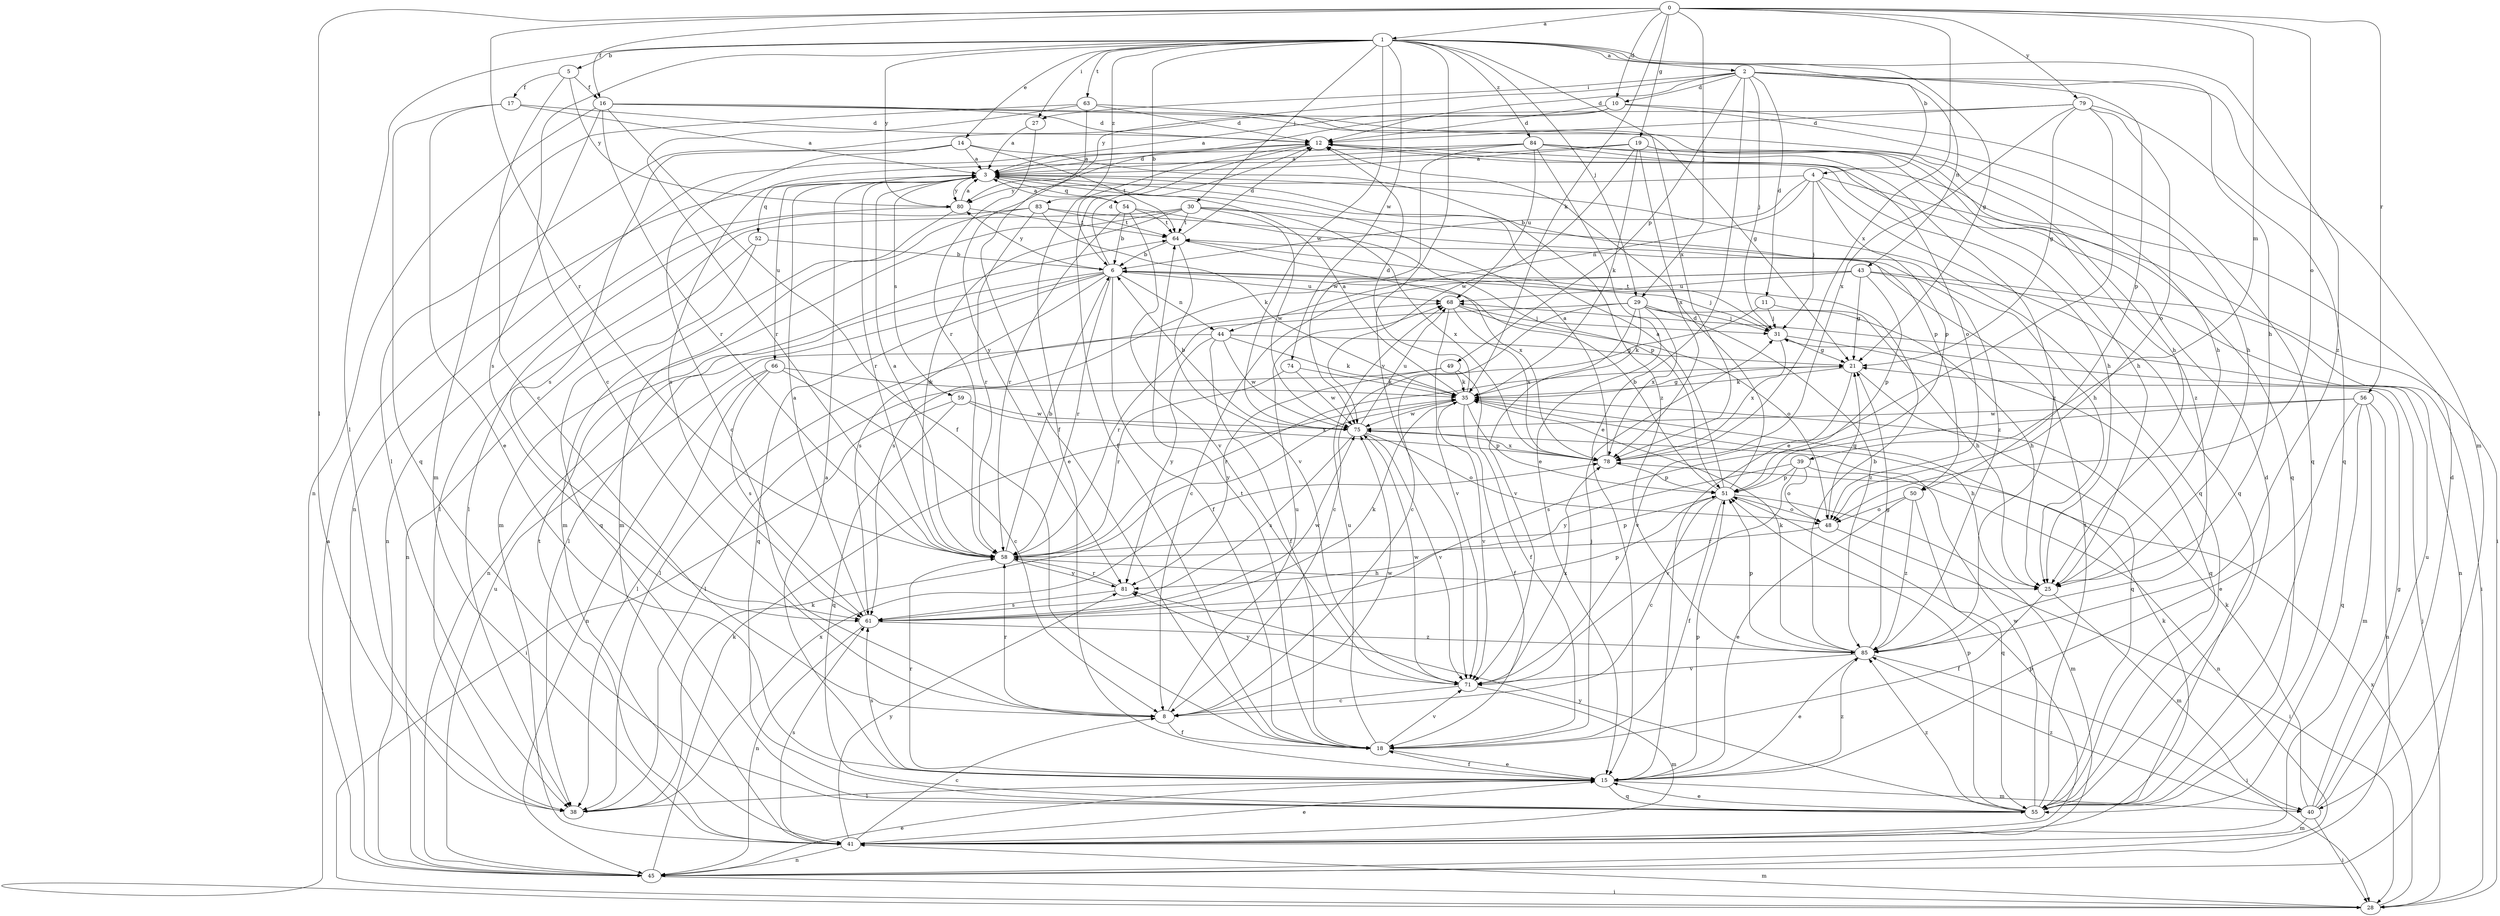 strict digraph  {
0;
1;
2;
3;
4;
5;
6;
8;
10;
11;
12;
14;
15;
16;
17;
18;
19;
21;
25;
27;
28;
29;
30;
31;
35;
38;
39;
40;
41;
43;
44;
45;
48;
49;
50;
51;
52;
54;
55;
56;
58;
59;
61;
63;
64;
66;
68;
71;
74;
75;
78;
79;
80;
81;
83;
84;
85;
0 -> 1  [label=a];
0 -> 10  [label=d];
0 -> 16  [label=f];
0 -> 19  [label=g];
0 -> 29  [label=j];
0 -> 35  [label=k];
0 -> 38  [label=l];
0 -> 39  [label=m];
0 -> 48  [label=o];
0 -> 56  [label=r];
0 -> 58  [label=r];
0 -> 78  [label=x];
0 -> 79  [label=y];
1 -> 2  [label=a];
1 -> 4  [label=b];
1 -> 5  [label=b];
1 -> 6  [label=b];
1 -> 8  [label=c];
1 -> 14  [label=e];
1 -> 21  [label=g];
1 -> 27  [label=i];
1 -> 29  [label=j];
1 -> 30  [label=j];
1 -> 38  [label=l];
1 -> 63  [label=t];
1 -> 71  [label=v];
1 -> 74  [label=w];
1 -> 75  [label=w];
1 -> 78  [label=x];
1 -> 80  [label=y];
1 -> 83  [label=z];
1 -> 84  [label=z];
1 -> 85  [label=z];
2 -> 10  [label=d];
2 -> 11  [label=d];
2 -> 12  [label=d];
2 -> 15  [label=e];
2 -> 25  [label=h];
2 -> 27  [label=i];
2 -> 31  [label=j];
2 -> 40  [label=m];
2 -> 43  [label=n];
2 -> 49  [label=p];
2 -> 50  [label=p];
2 -> 80  [label=y];
3 -> 12  [label=d];
3 -> 50  [label=p];
3 -> 52  [label=q];
3 -> 54  [label=q];
3 -> 55  [label=q];
3 -> 58  [label=r];
3 -> 59  [label=s];
3 -> 66  [label=u];
3 -> 80  [label=y];
4 -> 6  [label=b];
4 -> 28  [label=i];
4 -> 31  [label=j];
4 -> 44  [label=n];
4 -> 51  [label=p];
4 -> 55  [label=q];
4 -> 80  [label=y];
5 -> 8  [label=c];
5 -> 16  [label=f];
5 -> 17  [label=f];
5 -> 80  [label=y];
6 -> 12  [label=d];
6 -> 18  [label=f];
6 -> 31  [label=j];
6 -> 38  [label=l];
6 -> 44  [label=n];
6 -> 45  [label=n];
6 -> 55  [label=q];
6 -> 58  [label=r];
6 -> 61  [label=s];
6 -> 68  [label=u];
6 -> 80  [label=y];
8 -> 18  [label=f];
8 -> 58  [label=r];
8 -> 68  [label=u];
8 -> 75  [label=w];
10 -> 12  [label=d];
10 -> 25  [label=h];
10 -> 38  [label=l];
10 -> 55  [label=q];
10 -> 81  [label=y];
11 -> 8  [label=c];
11 -> 25  [label=h];
11 -> 31  [label=j];
12 -> 3  [label=a];
12 -> 15  [label=e];
12 -> 18  [label=f];
12 -> 25  [label=h];
14 -> 3  [label=a];
14 -> 8  [label=c];
14 -> 61  [label=s];
14 -> 64  [label=t];
14 -> 85  [label=z];
15 -> 3  [label=a];
15 -> 18  [label=f];
15 -> 38  [label=l];
15 -> 40  [label=m];
15 -> 51  [label=p];
15 -> 55  [label=q];
15 -> 58  [label=r];
15 -> 61  [label=s];
15 -> 85  [label=z];
16 -> 12  [label=d];
16 -> 18  [label=f];
16 -> 21  [label=g];
16 -> 25  [label=h];
16 -> 45  [label=n];
16 -> 58  [label=r];
16 -> 61  [label=s];
17 -> 3  [label=a];
17 -> 12  [label=d];
17 -> 15  [label=e];
17 -> 55  [label=q];
18 -> 15  [label=e];
18 -> 31  [label=j];
18 -> 64  [label=t];
18 -> 68  [label=u];
18 -> 71  [label=v];
19 -> 3  [label=a];
19 -> 35  [label=k];
19 -> 55  [label=q];
19 -> 61  [label=s];
19 -> 75  [label=w];
19 -> 78  [label=x];
19 -> 85  [label=z];
21 -> 35  [label=k];
21 -> 55  [label=q];
21 -> 58  [label=r];
21 -> 71  [label=v];
25 -> 18  [label=f];
25 -> 40  [label=m];
27 -> 3  [label=a];
27 -> 58  [label=r];
28 -> 3  [label=a];
28 -> 31  [label=j];
28 -> 41  [label=m];
28 -> 78  [label=x];
29 -> 8  [label=c];
29 -> 25  [label=h];
29 -> 31  [label=j];
29 -> 35  [label=k];
29 -> 58  [label=r];
29 -> 71  [label=v];
29 -> 78  [label=x];
29 -> 85  [label=z];
30 -> 25  [label=h];
30 -> 38  [label=l];
30 -> 41  [label=m];
30 -> 58  [label=r];
30 -> 64  [label=t];
30 -> 75  [label=w];
30 -> 78  [label=x];
31 -> 21  [label=g];
31 -> 55  [label=q];
31 -> 64  [label=t];
31 -> 78  [label=x];
35 -> 3  [label=a];
35 -> 12  [label=d];
35 -> 18  [label=f];
35 -> 21  [label=g];
35 -> 25  [label=h];
35 -> 51  [label=p];
35 -> 71  [label=v];
35 -> 75  [label=w];
38 -> 35  [label=k];
38 -> 78  [label=x];
39 -> 45  [label=n];
39 -> 48  [label=o];
39 -> 51  [label=p];
39 -> 71  [label=v];
39 -> 81  [label=y];
40 -> 12  [label=d];
40 -> 21  [label=g];
40 -> 28  [label=i];
40 -> 35  [label=k];
40 -> 41  [label=m];
40 -> 68  [label=u];
40 -> 85  [label=z];
41 -> 8  [label=c];
41 -> 15  [label=e];
41 -> 35  [label=k];
41 -> 45  [label=n];
41 -> 51  [label=p];
41 -> 61  [label=s];
41 -> 64  [label=t];
41 -> 81  [label=y];
43 -> 8  [label=c];
43 -> 21  [label=g];
43 -> 28  [label=i];
43 -> 45  [label=n];
43 -> 51  [label=p];
43 -> 61  [label=s];
43 -> 68  [label=u];
44 -> 18  [label=f];
44 -> 21  [label=g];
44 -> 35  [label=k];
44 -> 38  [label=l];
44 -> 75  [label=w];
44 -> 81  [label=y];
45 -> 15  [label=e];
45 -> 28  [label=i];
45 -> 35  [label=k];
45 -> 68  [label=u];
48 -> 21  [label=g];
48 -> 28  [label=i];
48 -> 58  [label=r];
49 -> 18  [label=f];
49 -> 35  [label=k];
49 -> 38  [label=l];
49 -> 81  [label=y];
50 -> 15  [label=e];
50 -> 48  [label=o];
50 -> 55  [label=q];
50 -> 85  [label=z];
51 -> 3  [label=a];
51 -> 6  [label=b];
51 -> 8  [label=c];
51 -> 12  [label=d];
51 -> 18  [label=f];
51 -> 41  [label=m];
51 -> 48  [label=o];
52 -> 6  [label=b];
52 -> 45  [label=n];
52 -> 55  [label=q];
54 -> 3  [label=a];
54 -> 6  [label=b];
54 -> 51  [label=p];
54 -> 58  [label=r];
54 -> 64  [label=t];
54 -> 71  [label=v];
55 -> 12  [label=d];
55 -> 15  [label=e];
55 -> 51  [label=p];
55 -> 64  [label=t];
55 -> 75  [label=w];
55 -> 81  [label=y];
55 -> 85  [label=z];
56 -> 15  [label=e];
56 -> 41  [label=m];
56 -> 45  [label=n];
56 -> 55  [label=q];
56 -> 61  [label=s];
56 -> 75  [label=w];
58 -> 3  [label=a];
58 -> 6  [label=b];
58 -> 25  [label=h];
58 -> 51  [label=p];
58 -> 81  [label=y];
59 -> 28  [label=i];
59 -> 55  [label=q];
59 -> 75  [label=w];
59 -> 78  [label=x];
61 -> 3  [label=a];
61 -> 35  [label=k];
61 -> 45  [label=n];
61 -> 51  [label=p];
61 -> 75  [label=w];
61 -> 85  [label=z];
63 -> 12  [label=d];
63 -> 18  [label=f];
63 -> 25  [label=h];
63 -> 41  [label=m];
63 -> 58  [label=r];
64 -> 6  [label=b];
64 -> 12  [label=d];
64 -> 71  [label=v];
64 -> 78  [label=x];
66 -> 8  [label=c];
66 -> 35  [label=k];
66 -> 38  [label=l];
66 -> 45  [label=n];
66 -> 61  [label=s];
68 -> 31  [label=j];
68 -> 48  [label=o];
68 -> 71  [label=v];
68 -> 78  [label=x];
71 -> 8  [label=c];
71 -> 41  [label=m];
71 -> 75  [label=w];
71 -> 78  [label=x];
71 -> 81  [label=y];
74 -> 35  [label=k];
74 -> 58  [label=r];
74 -> 75  [label=w];
75 -> 6  [label=b];
75 -> 48  [label=o];
75 -> 61  [label=s];
75 -> 68  [label=u];
75 -> 71  [label=v];
75 -> 78  [label=x];
78 -> 3  [label=a];
78 -> 51  [label=p];
79 -> 3  [label=a];
79 -> 12  [label=d];
79 -> 15  [label=e];
79 -> 21  [label=g];
79 -> 48  [label=o];
79 -> 55  [label=q];
79 -> 78  [label=x];
80 -> 3  [label=a];
80 -> 41  [label=m];
80 -> 45  [label=n];
80 -> 64  [label=t];
81 -> 58  [label=r];
81 -> 61  [label=s];
83 -> 35  [label=k];
83 -> 38  [label=l];
83 -> 41  [label=m];
83 -> 58  [label=r];
83 -> 64  [label=t];
83 -> 85  [label=z];
84 -> 3  [label=a];
84 -> 15  [label=e];
84 -> 25  [label=h];
84 -> 45  [label=n];
84 -> 48  [label=o];
84 -> 68  [label=u];
84 -> 75  [label=w];
84 -> 85  [label=z];
85 -> 6  [label=b];
85 -> 15  [label=e];
85 -> 21  [label=g];
85 -> 28  [label=i];
85 -> 35  [label=k];
85 -> 51  [label=p];
85 -> 71  [label=v];
}
